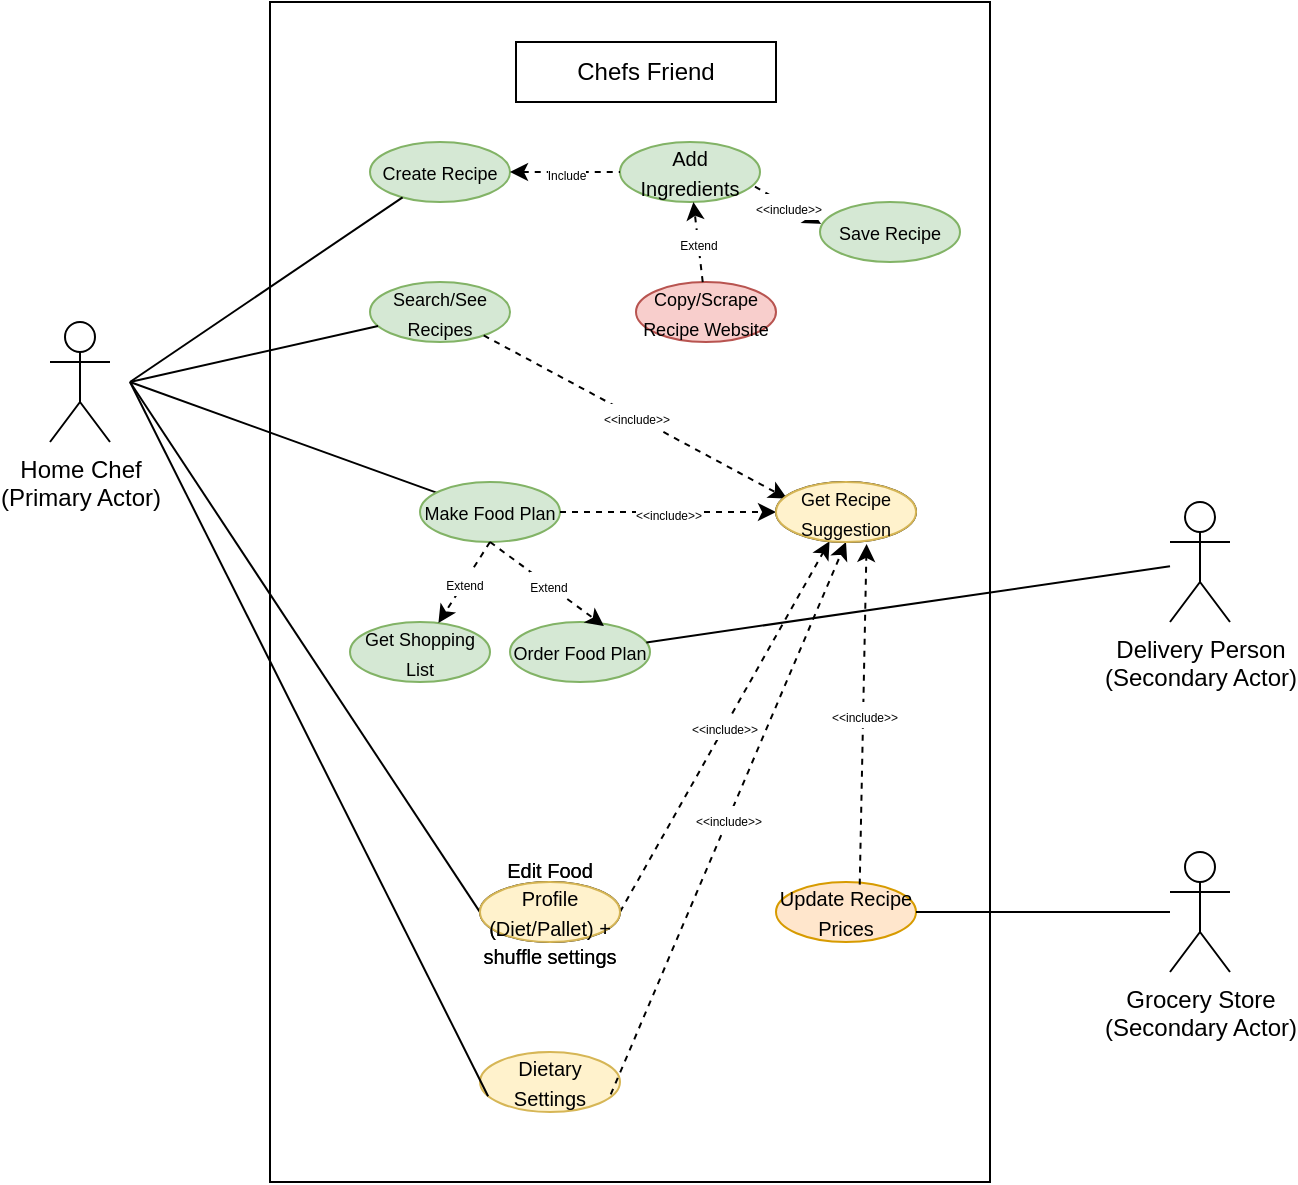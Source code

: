 <mxfile version="14.6.9" type="github">
  <diagram id="d0O2t0l7nCjJ0RANhwD6" name="Page-1">
    <mxGraphModel dx="981" dy="548" grid="1" gridSize="10" guides="1" tooltips="1" connect="1" arrows="1" fold="1" page="1" pageScale="1" pageWidth="827" pageHeight="1169" math="0" shadow="0">
      <root>
        <mxCell id="0" />
        <mxCell id="1" parent="0" />
        <mxCell id="uHFLuxaYbByMKSDUNxEg-1" value="Home Chef&lt;br&gt;(Primary Actor)" style="shape=umlActor;verticalLabelPosition=bottom;verticalAlign=top;html=1;outlineConnect=0;" parent="1" vertex="1">
          <mxGeometry x="70" y="190" width="30" height="60" as="geometry" />
        </mxCell>
        <mxCell id="uHFLuxaYbByMKSDUNxEg-2" value="" style="rounded=0;whiteSpace=wrap;html=1;" parent="1" vertex="1">
          <mxGeometry x="180" y="30" width="360" height="590" as="geometry" />
        </mxCell>
        <mxCell id="uHFLuxaYbByMKSDUNxEg-4" value="" style="rounded=0;whiteSpace=wrap;html=1;" parent="1" vertex="1">
          <mxGeometry x="303" y="50" width="130" height="30" as="geometry" />
        </mxCell>
        <mxCell id="uHFLuxaYbByMKSDUNxEg-5" value="Chefs Friend" style="text;html=1;strokeColor=none;fillColor=none;align=center;verticalAlign=middle;whiteSpace=wrap;rounded=0;" parent="1" vertex="1">
          <mxGeometry x="325" y="55" width="86" height="20" as="geometry" />
        </mxCell>
        <mxCell id="xsGUAwIPjq5T2tPu7MOI-1" value="&lt;font style=&quot;font-size: 9px&quot;&gt;Create Recipe&lt;/font&gt;" style="ellipse;whiteSpace=wrap;html=1;fillColor=#d5e8d4;strokeColor=#82b366;" parent="1" vertex="1">
          <mxGeometry x="230" y="100" width="70" height="30" as="geometry" />
        </mxCell>
        <mxCell id="xsGUAwIPjq5T2tPu7MOI-3" value="" style="endArrow=none;html=1;" parent="1" target="xsGUAwIPjq5T2tPu7MOI-1" edge="1">
          <mxGeometry width="50" height="50" relative="1" as="geometry">
            <mxPoint x="110" y="220" as="sourcePoint" />
            <mxPoint x="180" y="170" as="targetPoint" />
          </mxGeometry>
        </mxCell>
        <mxCell id="xsGUAwIPjq5T2tPu7MOI-33" value="&lt;font style=&quot;font-size: 9px&quot;&gt;Copy/Scrape Recipe Website&lt;/font&gt;" style="ellipse;whiteSpace=wrap;html=1;fillColor=#f8cecc;strokeColor=#b85450;" parent="1" vertex="1">
          <mxGeometry x="363" y="170" width="70" height="30" as="geometry" />
        </mxCell>
        <mxCell id="cedx61HuCPGpUXk9RweX-6" value="&lt;font style=&quot;font-size: 9px&quot;&gt;Search/See Recipes&lt;/font&gt;" style="ellipse;whiteSpace=wrap;html=1;fillColor=#d5e8d4;strokeColor=#82b366;" parent="1" vertex="1">
          <mxGeometry x="230" y="170" width="70" height="30" as="geometry" />
        </mxCell>
        <mxCell id="cedx61HuCPGpUXk9RweX-7" value="" style="endArrow=none;html=1;" parent="1" target="cedx61HuCPGpUXk9RweX-6" edge="1">
          <mxGeometry width="50" height="50" relative="1" as="geometry">
            <mxPoint x="110" y="220" as="sourcePoint" />
            <mxPoint x="269.551" y="155.298" as="targetPoint" />
            <Array as="points" />
          </mxGeometry>
        </mxCell>
        <mxCell id="cedx61HuCPGpUXk9RweX-10" value="" style="endArrow=none;html=1;" parent="1" target="cedx61HuCPGpUXk9RweX-11" edge="1">
          <mxGeometry width="50" height="50" relative="1" as="geometry">
            <mxPoint x="110" y="220" as="sourcePoint" />
            <mxPoint x="269.551" y="195.298" as="targetPoint" />
            <Array as="points" />
          </mxGeometry>
        </mxCell>
        <mxCell id="cedx61HuCPGpUXk9RweX-11" value="&lt;font style=&quot;font-size: 9px&quot;&gt;Make Food Plan&lt;/font&gt;" style="ellipse;whiteSpace=wrap;html=1;fillColor=#d5e8d4;strokeColor=#82b366;" parent="1" vertex="1">
          <mxGeometry x="255" y="270" width="70" height="30" as="geometry" />
        </mxCell>
        <mxCell id="cedx61HuCPGpUXk9RweX-12" value="&lt;font style=&quot;font-size: 9px&quot;&gt;Get Recipe Suggestion&lt;/font&gt;" style="ellipse;whiteSpace=wrap;html=1;" parent="1" vertex="1">
          <mxGeometry x="433" y="270" width="70" height="30" as="geometry" />
        </mxCell>
        <mxCell id="cedx61HuCPGpUXk9RweX-14" value="&lt;font size=&quot;1&quot;&gt;Edit Food Profile (Diet/Pallet) + shuffle settings&lt;/font&gt;" style="ellipse;whiteSpace=wrap;html=1;" parent="1" vertex="1">
          <mxGeometry x="285" y="470" width="70" height="30" as="geometry" />
        </mxCell>
        <mxCell id="cedx61HuCPGpUXk9RweX-15" value="&lt;font size=&quot;1&quot;&gt;Dietary Settings&lt;/font&gt;&lt;span style=&quot;color: rgba(0 , 0 , 0 , 0) ; font-family: monospace ; font-size: 0px&quot;&gt;%3CmxGraphModel%3E%3Croot%3E%3CmxCell%20id%3D%220%22%2F%3E%3CmxCell%20id%3D%221%22%20parent%3D%220%22%2F%3E%3CmxCell%20id%3D%222%22%20value%3D%22%26lt%3Bfont%20size%3D%26quot%3B1%26quot%3B%26gt%3BEdit%20Food%20Profile%20(Diet%2FPallet)%20%2B%20shuffle%20settings%26lt%3B%2Ffont%26gt%3B%22%20style%3D%22ellipse%3BwhiteSpace%3Dwrap%3Bhtml%3D1%3B%22%20vertex%3D%221%22%20parent%3D%221%22%3E%3CmxGeometry%20x%3D%22277%22%20y%3D%22350%22%20width%3D%2270%22%20height%3D%2230%22%20as%3D%22geometry%22%2F%3E%3C%2FmxCell%3E%3C%2Froot%3E%3C%2FmxGraphModel%3E&lt;/span&gt;" style="ellipse;whiteSpace=wrap;html=1;fillColor=#fff2cc;strokeColor=#d6b656;" parent="1" vertex="1">
          <mxGeometry x="285" y="555" width="70" height="30" as="geometry" />
        </mxCell>
        <mxCell id="n8YXVQ3rzS2zLUIyPKuh-2" value="&lt;font&gt;&lt;font size=&quot;1&quot;&gt;Update Recipe Prices&lt;/font&gt;&lt;br&gt;&lt;/font&gt;" style="ellipse;whiteSpace=wrap;html=1;fillColor=#ffe6cc;strokeColor=#d79b00;" parent="1" vertex="1">
          <mxGeometry x="433" y="470" width="70" height="30" as="geometry" />
        </mxCell>
        <mxCell id="n8YXVQ3rzS2zLUIyPKuh-12" value="&lt;font size=&quot;1&quot;&gt;Add Ingredients&lt;/font&gt;" style="ellipse;whiteSpace=wrap;html=1;fillColor=#d5e8d4;strokeColor=#82b366;" parent="1" vertex="1">
          <mxGeometry x="355" y="100" width="70" height="30" as="geometry" />
        </mxCell>
        <mxCell id="n8YXVQ3rzS2zLUIyPKuh-13" value="&lt;font style=&quot;font-size: 6px&quot;&gt;Include&lt;/font&gt;" style="endArrow=none;dashed=1;html=1;startArrow=classic;startFill=1;" parent="1" source="xsGUAwIPjq5T2tPu7MOI-1" target="n8YXVQ3rzS2zLUIyPKuh-12" edge="1">
          <mxGeometry width="50" height="50" relative="1" as="geometry">
            <mxPoint x="378.37" y="260.39" as="sourcePoint" />
            <mxPoint x="320.0" y="235" as="targetPoint" />
          </mxGeometry>
        </mxCell>
        <mxCell id="n8YXVQ3rzS2zLUIyPKuh-16" value="" style="endArrow=none;html=1;entryX=0.041;entryY=0.648;entryDx=0;entryDy=0;entryPerimeter=0;" parent="1" target="cedx61HuCPGpUXk9RweX-14" edge="1">
          <mxGeometry width="50" height="50" relative="1" as="geometry">
            <mxPoint x="110" y="220" as="sourcePoint" />
            <mxPoint x="248.383" y="331.798" as="targetPoint" />
            <Array as="points" />
          </mxGeometry>
        </mxCell>
        <mxCell id="n8YXVQ3rzS2zLUIyPKuh-17" value="" style="endArrow=none;html=1;entryX=0.058;entryY=0.737;entryDx=0;entryDy=0;entryPerimeter=0;" parent="1" target="cedx61HuCPGpUXk9RweX-15" edge="1">
          <mxGeometry width="50" height="50" relative="1" as="geometry">
            <mxPoint x="110" y="220" as="sourcePoint" />
            <mxPoint x="289.87" y="429.44" as="targetPoint" />
            <Array as="points" />
          </mxGeometry>
        </mxCell>
        <mxCell id="n8YXVQ3rzS2zLUIyPKuh-20" value="&lt;font style=&quot;font-size: 6px&quot;&gt;&amp;lt;&amp;lt;include&amp;gt;&amp;gt;&lt;/font&gt;" style="endArrow=classic;dashed=1;html=1;startArrow=none;startFill=0;endFill=1;exitX=1;exitY=0.5;exitDx=0;exitDy=0;" parent="1" source="cedx61HuCPGpUXk9RweX-14" target="cedx61HuCPGpUXk9RweX-12" edge="1">
          <mxGeometry width="50" height="50" relative="1" as="geometry">
            <mxPoint x="610" y="542" as="sourcePoint" />
            <mxPoint x="394.816" y="385.578" as="targetPoint" />
          </mxGeometry>
        </mxCell>
        <mxCell id="n8YXVQ3rzS2zLUIyPKuh-21" value="&lt;font style=&quot;font-size: 6px&quot;&gt;&amp;lt;&amp;lt;include&amp;gt;&amp;gt;&lt;/font&gt;" style="endArrow=classic;dashed=1;html=1;entryX=0.5;entryY=1;entryDx=0;entryDy=0;startArrow=none;startFill=0;endFill=1;exitX=0.934;exitY=0.708;exitDx=0;exitDy=0;exitPerimeter=0;" parent="1" source="cedx61HuCPGpUXk9RweX-15" target="cedx61HuCPGpUXk9RweX-12" edge="1">
          <mxGeometry width="50" height="50" relative="1" as="geometry">
            <mxPoint x="357.0" y="425" as="sourcePoint" />
            <mxPoint x="610.66" y="551.36" as="targetPoint" />
          </mxGeometry>
        </mxCell>
        <mxCell id="kMpt5xQr2XhZLbOPBm8U-7" value="Delivery Person&lt;br&gt;(Secondary Actor)" style="shape=umlActor;verticalLabelPosition=bottom;verticalAlign=top;html=1;outlineConnect=0;" vertex="1" parent="1">
          <mxGeometry x="630" y="280" width="30" height="60" as="geometry" />
        </mxCell>
        <mxCell id="kMpt5xQr2XhZLbOPBm8U-8" value="&lt;font style=&quot;font-size: 9px&quot;&gt;Order Food Plan&lt;/font&gt;" style="ellipse;whiteSpace=wrap;html=1;fillColor=#d5e8d4;strokeColor=#82b366;" vertex="1" parent="1">
          <mxGeometry x="300" y="340" width="70" height="30" as="geometry" />
        </mxCell>
        <mxCell id="kMpt5xQr2XhZLbOPBm8U-9" value="&lt;font style=&quot;font-size: 9px&quot;&gt;Get Shopping List&lt;/font&gt;" style="ellipse;whiteSpace=wrap;html=1;fillColor=#d5e8d4;strokeColor=#82b366;" vertex="1" parent="1">
          <mxGeometry x="220" y="340" width="70" height="30" as="geometry" />
        </mxCell>
        <mxCell id="kMpt5xQr2XhZLbOPBm8U-11" value="&lt;font style=&quot;font-size: 6px&quot;&gt;Extend&lt;/font&gt;" style="endArrow=classic;dashed=1;html=1;startArrow=none;startFill=0;endFill=1;exitX=0.5;exitY=1;exitDx=0;exitDy=0;" edge="1" parent="1" source="cedx61HuCPGpUXk9RweX-11" target="kMpt5xQr2XhZLbOPBm8U-9">
          <mxGeometry width="50" height="50" relative="1" as="geometry">
            <mxPoint x="324.749" y="310.607" as="sourcePoint" />
            <mxPoint x="610" y="527.219" as="targetPoint" />
          </mxGeometry>
        </mxCell>
        <mxCell id="kMpt5xQr2XhZLbOPBm8U-12" value="&lt;font style=&quot;font-size: 6px&quot;&gt;Extend&lt;/font&gt;" style="endArrow=classic;dashed=1;html=1;startArrow=none;startFill=0;endFill=1;exitX=0.5;exitY=1;exitDx=0;exitDy=0;entryX=0.671;entryY=0.067;entryDx=0;entryDy=0;entryPerimeter=0;" edge="1" parent="1" source="cedx61HuCPGpUXk9RweX-11" target="kMpt5xQr2XhZLbOPBm8U-8">
          <mxGeometry width="50" height="50" relative="1" as="geometry">
            <mxPoint x="300" y="315" as="sourcePoint" />
            <mxPoint x="332.404" y="351.005" as="targetPoint" />
          </mxGeometry>
        </mxCell>
        <mxCell id="kMpt5xQr2XhZLbOPBm8U-15" value="&lt;font style=&quot;font-size: 6px&quot;&gt;Extend&lt;/font&gt;" style="endArrow=classic;dashed=1;html=1;startArrow=none;startFill=0;endFill=1;" edge="1" parent="1" source="xsGUAwIPjq5T2tPu7MOI-33" target="n8YXVQ3rzS2zLUIyPKuh-12">
          <mxGeometry width="50" height="50" relative="1" as="geometry">
            <mxPoint x="240.003" y="375.499" as="sourcePoint" />
            <mxPoint x="110" y="415.397" as="targetPoint" />
          </mxGeometry>
        </mxCell>
        <mxCell id="kMpt5xQr2XhZLbOPBm8U-16" value="&lt;font style=&quot;font-size: 9px&quot;&gt;Save Recipe&lt;/font&gt;" style="ellipse;whiteSpace=wrap;html=1;fillColor=#d5e8d4;strokeColor=#82b366;" vertex="1" parent="1">
          <mxGeometry x="455" y="130" width="70" height="30" as="geometry" />
        </mxCell>
        <mxCell id="kMpt5xQr2XhZLbOPBm8U-20" value="&lt;font style=&quot;font-size: 6px&quot;&gt;&amp;lt;&amp;lt;include&amp;gt;&amp;gt;&lt;/font&gt;" style="endArrow=classic;dashed=1;html=1;startArrow=none;startFill=0;endFill=1;exitX=0.964;exitY=0.745;exitDx=0;exitDy=0;entryX=0.008;entryY=0.366;entryDx=0;entryDy=0;entryPerimeter=0;exitPerimeter=0;" edge="1" parent="1" source="n8YXVQ3rzS2zLUIyPKuh-12" target="kMpt5xQr2XhZLbOPBm8U-16">
          <mxGeometry width="50" height="50" relative="1" as="geometry">
            <mxPoint x="443.0" y="195" as="sourcePoint" />
            <mxPoint x="475.003" y="165.499" as="targetPoint" />
          </mxGeometry>
        </mxCell>
        <mxCell id="kMpt5xQr2XhZLbOPBm8U-22" value="&lt;font style=&quot;font-size: 6px&quot;&gt;&amp;lt;&amp;lt;include&amp;gt;&amp;gt;&lt;/font&gt;" style="endArrow=classic;dashed=1;html=1;entryX=0;entryY=0.5;entryDx=0;entryDy=0;startArrow=none;startFill=0;endFill=1;exitX=1;exitY=0.5;exitDx=0;exitDy=0;" edge="1" parent="1" source="cedx61HuCPGpUXk9RweX-11" target="cedx61HuCPGpUXk9RweX-12">
          <mxGeometry width="50" height="50" relative="1" as="geometry">
            <mxPoint x="392.43" y="289.6" as="sourcePoint" />
            <mxPoint x="299.997" y="205.499" as="targetPoint" />
          </mxGeometry>
        </mxCell>
        <mxCell id="kMpt5xQr2XhZLbOPBm8U-23" value="&lt;font style=&quot;font-size: 6px&quot;&gt;&amp;lt;&amp;lt;include&amp;gt;&amp;gt;&lt;/font&gt;" style="endArrow=classic;dashed=1;html=1;entryX=0.079;entryY=0.274;entryDx=0;entryDy=0;startArrow=none;startFill=0;endFill=1;entryPerimeter=0;" edge="1" parent="1" source="cedx61HuCPGpUXk9RweX-6" target="cedx61HuCPGpUXk9RweX-12">
          <mxGeometry width="50" height="50" relative="1" as="geometry">
            <mxPoint x="402.43" y="299.6" as="sourcePoint" />
            <mxPoint x="309.997" y="215.499" as="targetPoint" />
          </mxGeometry>
        </mxCell>
        <mxCell id="kMpt5xQr2XhZLbOPBm8U-24" value="Grocery Store&lt;br&gt;(Secondary Actor)" style="shape=umlActor;verticalLabelPosition=bottom;verticalAlign=top;html=1;outlineConnect=0;" vertex="1" parent="1">
          <mxGeometry x="630" y="455" width="30" height="60" as="geometry" />
        </mxCell>
        <mxCell id="kMpt5xQr2XhZLbOPBm8U-27" value="" style="endArrow=none;html=1;" edge="1" parent="1" source="kMpt5xQr2XhZLbOPBm8U-8" target="kMpt5xQr2XhZLbOPBm8U-7">
          <mxGeometry width="50" height="50" relative="1" as="geometry">
            <mxPoint x="240" y="340" as="sourcePoint" />
            <mxPoint x="290" y="290" as="targetPoint" />
          </mxGeometry>
        </mxCell>
        <mxCell id="kMpt5xQr2XhZLbOPBm8U-28" value="" style="endArrow=none;html=1;exitX=1;exitY=0.5;exitDx=0;exitDy=0;" edge="1" parent="1" source="n8YXVQ3rzS2zLUIyPKuh-2" target="kMpt5xQr2XhZLbOPBm8U-24">
          <mxGeometry width="50" height="50" relative="1" as="geometry">
            <mxPoint x="378.149" y="360.187" as="sourcePoint" />
            <mxPoint x="640" y="322.177" as="targetPoint" />
          </mxGeometry>
        </mxCell>
        <mxCell id="kMpt5xQr2XhZLbOPBm8U-29" value="&lt;font style=&quot;font-size: 6px&quot;&gt;&amp;lt;&amp;lt;include&amp;gt;&amp;gt;&lt;/font&gt;" style="endArrow=classic;dashed=1;html=1;entryX=0.647;entryY=1.032;entryDx=0;entryDy=0;startArrow=none;startFill=0;endFill=1;exitX=0.598;exitY=0.044;exitDx=0;exitDy=0;exitPerimeter=0;entryPerimeter=0;" edge="1" parent="1" source="n8YXVQ3rzS2zLUIyPKuh-2" target="cedx61HuCPGpUXk9RweX-12">
          <mxGeometry width="50" height="50" relative="1" as="geometry">
            <mxPoint x="360.38" y="586.24" as="sourcePoint" />
            <mxPoint x="478.0" y="310" as="targetPoint" />
          </mxGeometry>
        </mxCell>
        <mxCell id="kMpt5xQr2XhZLbOPBm8U-30" value="&lt;font style=&quot;font-size: 9px&quot;&gt;Get Recipe Suggestion&lt;/font&gt;" style="ellipse;whiteSpace=wrap;html=1;fillColor=#fff2cc;strokeColor=#d6b656;" vertex="1" parent="1">
          <mxGeometry x="433" y="270" width="70" height="30" as="geometry" />
        </mxCell>
        <mxCell id="kMpt5xQr2XhZLbOPBm8U-31" value="&lt;font size=&quot;1&quot;&gt;Edit Food Profile (Diet/Pallet) + shuffle settings&lt;/font&gt;" style="ellipse;whiteSpace=wrap;html=1;fillColor=#fff2cc;strokeColor=#d6b656;" vertex="1" parent="1">
          <mxGeometry x="285" y="470" width="70" height="30" as="geometry" />
        </mxCell>
      </root>
    </mxGraphModel>
  </diagram>
</mxfile>
